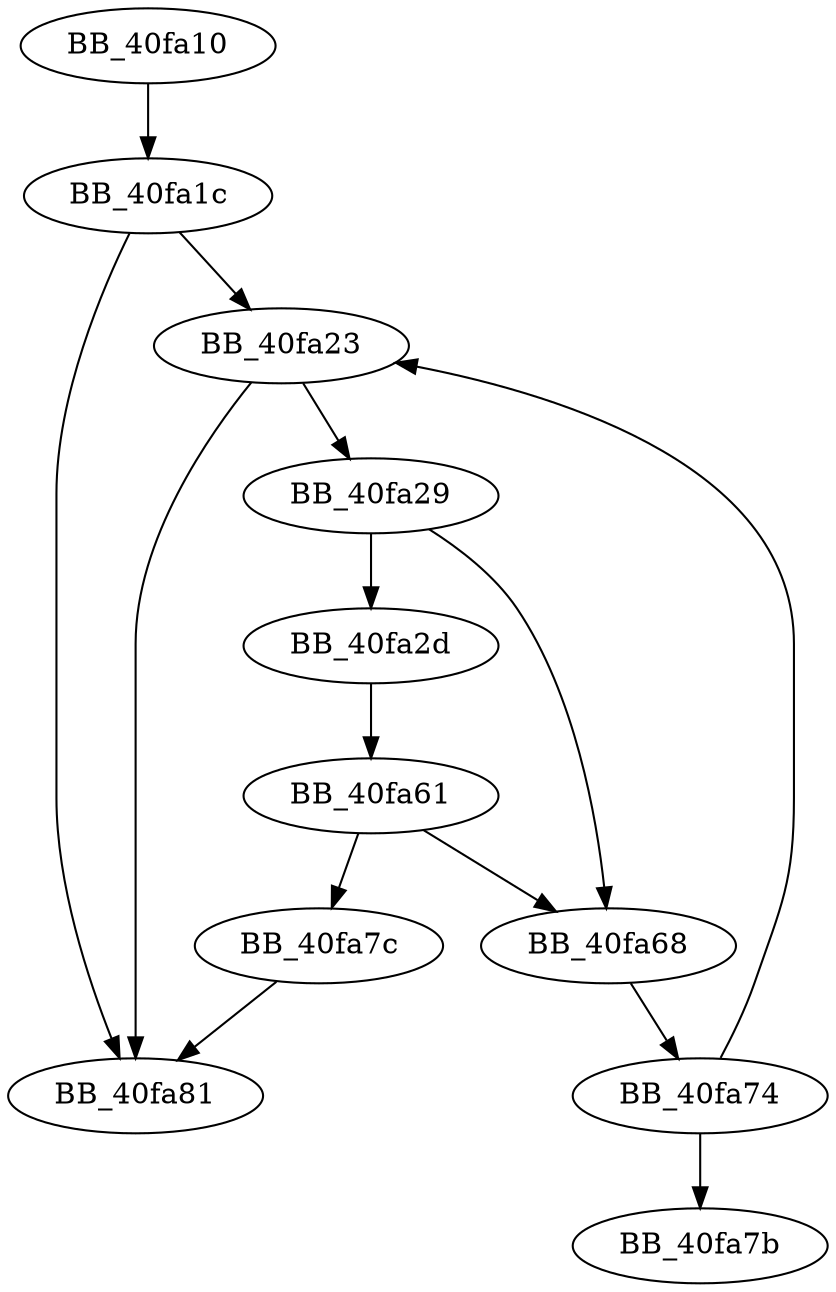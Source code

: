 DiGraph sub_40FA10{
BB_40fa10->BB_40fa1c
BB_40fa1c->BB_40fa23
BB_40fa1c->BB_40fa81
BB_40fa23->BB_40fa29
BB_40fa23->BB_40fa81
BB_40fa29->BB_40fa2d
BB_40fa29->BB_40fa68
BB_40fa2d->BB_40fa61
BB_40fa61->BB_40fa68
BB_40fa61->BB_40fa7c
BB_40fa68->BB_40fa74
BB_40fa74->BB_40fa23
BB_40fa74->BB_40fa7b
BB_40fa7c->BB_40fa81
}
